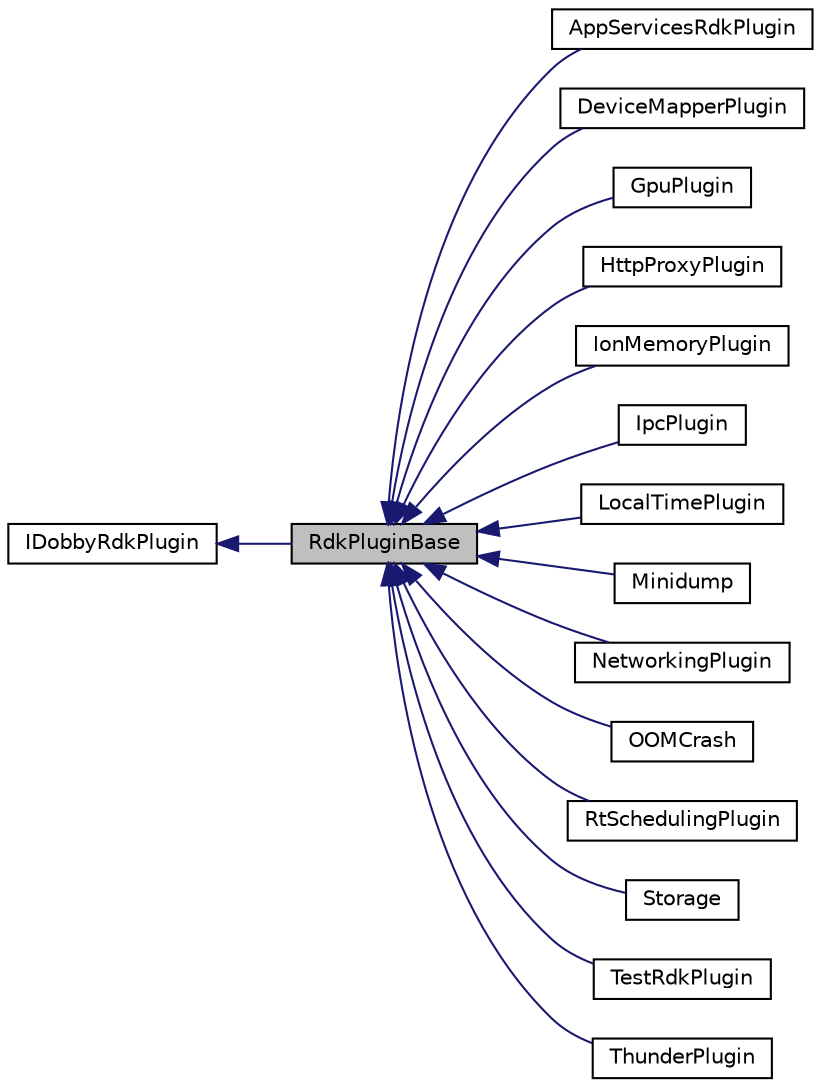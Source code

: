 digraph "RdkPluginBase"
{
 // LATEX_PDF_SIZE
  edge [fontname="Helvetica",fontsize="10",labelfontname="Helvetica",labelfontsize="10"];
  node [fontname="Helvetica",fontsize="10",shape=record];
  rankdir="LR";
  Node1 [label="RdkPluginBase",height=0.2,width=0.4,color="black", fillcolor="grey75", style="filled", fontcolor="black",tooltip="Basic object that provides the default overrides for a plugin."];
  Node2 -> Node1 [dir="back",color="midnightblue",fontsize="10",style="solid",fontname="Helvetica"];
  Node2 [label="IDobbyRdkPlugin",height=0.2,width=0.4,color="black", fillcolor="white", style="filled",URL="$classIDobbyRdkPlugin.html",tooltip="Interface that plugin libraries have to implement."];
  Node1 -> Node3 [dir="back",color="midnightblue",fontsize="10",style="solid",fontname="Helvetica"];
  Node3 [label="AppServicesRdkPlugin",height=0.2,width=0.4,color="black", fillcolor="white", style="filled",URL="$classAppServicesRdkPlugin.html",tooltip="Plugin just used to map in access for AS services."];
  Node1 -> Node4 [dir="back",color="midnightblue",fontsize="10",style="solid",fontname="Helvetica"];
  Node4 [label="DeviceMapperPlugin",height=0.2,width=0.4,color="black", fillcolor="white", style="filled",URL="$classDeviceMapperPlugin.html",tooltip=" "];
  Node1 -> Node5 [dir="back",color="midnightblue",fontsize="10",style="solid",fontname="Helvetica"];
  Node5 [label="GpuPlugin",height=0.2,width=0.4,color="black", fillcolor="white", style="filled",URL="$classGpuPlugin.html",tooltip="Dobby GPU plugin."];
  Node1 -> Node6 [dir="back",color="midnightblue",fontsize="10",style="solid",fontname="Helvetica"];
  Node6 [label="HttpProxyPlugin",height=0.2,width=0.4,color="black", fillcolor="white", style="filled",URL="$classHttpProxyPlugin.html",tooltip="Used to set http proxy environment variables and optionally add additional root ca certificates to th..."];
  Node1 -> Node7 [dir="back",color="midnightblue",fontsize="10",style="solid",fontname="Helvetica"];
  Node7 [label="IonMemoryPlugin",height=0.2,width=0.4,color="black", fillcolor="white", style="filled",URL="$classIonMemoryPlugin.html",tooltip="Plugin used to setup the ION cgroup controller for the container."];
  Node1 -> Node8 [dir="back",color="midnightblue",fontsize="10",style="solid",fontname="Helvetica"];
  Node8 [label="IpcPlugin",height=0.2,width=0.4,color="black", fillcolor="white", style="filled",URL="$classIpcPlugin.html",tooltip="IPC Plugin."];
  Node1 -> Node9 [dir="back",color="midnightblue",fontsize="10",style="solid",fontname="Helvetica"];
  Node9 [label="LocalTimePlugin",height=0.2,width=0.4,color="black", fillcolor="white", style="filled",URL="$classLocalTimePlugin.html",tooltip="Dobby LocalTime plugin."];
  Node1 -> Node10 [dir="back",color="midnightblue",fontsize="10",style="solid",fontname="Helvetica"];
  Node10 [label="Minidump",height=0.2,width=0.4,color="black", fillcolor="white", style="filled",URL="$classMinidump.html",tooltip="Dobby RDK Minidump Plugin."];
  Node1 -> Node11 [dir="back",color="midnightblue",fontsize="10",style="solid",fontname="Helvetica"];
  Node11 [label="NetworkingPlugin",height=0.2,width=0.4,color="black", fillcolor="white", style="filled",URL="$classNetworkingPlugin.html",tooltip=" "];
  Node1 -> Node12 [dir="back",color="midnightblue",fontsize="10",style="solid",fontname="Helvetica"];
  Node12 [label="OOMCrash",height=0.2,width=0.4,color="black", fillcolor="white", style="filled",URL="$classOOMCrash.html",tooltip="Dobby RDK OOMCrash Plugin."];
  Node1 -> Node13 [dir="back",color="midnightblue",fontsize="10",style="solid",fontname="Helvetica"];
  Node13 [label="RtSchedulingPlugin",height=0.2,width=0.4,color="black", fillcolor="white", style="filled",URL="$classRtSchedulingPlugin.html",tooltip="Dobby RtScheduling plugin."];
  Node1 -> Node14 [dir="back",color="midnightblue",fontsize="10",style="solid",fontname="Helvetica"];
  Node14 [label="Storage",height=0.2,width=0.4,color="black", fillcolor="white", style="filled",URL="$classStorage.html",tooltip="Dobby RDK Storage Plugin."];
  Node1 -> Node15 [dir="back",color="midnightblue",fontsize="10",style="solid",fontname="Helvetica"];
  Node15 [label="TestRdkPlugin",height=0.2,width=0.4,color="black", fillcolor="white", style="filled",URL="$classTestRdkPlugin.html",tooltip="Simple Dobby RDK Plugin."];
  Node1 -> Node16 [dir="back",color="midnightblue",fontsize="10",style="solid",fontname="Helvetica"];
  Node16 [label="ThunderPlugin",height=0.2,width=0.4,color="black", fillcolor="white", style="filled",URL="$classThunderPlugin.html",tooltip="Plugin used to map in the wpeframework (aka thunder) server."];
}

